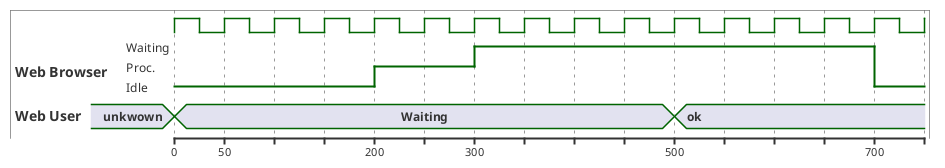 {
  "sha1": "orenmyw1vq7yv45aipfj3yvpqvywcc5",
  "insertion": {
    "when": "2024-06-04T17:28:40.129Z",
    "url": "https://forum.plantuml.net/11130/is-there-a-compact-timing-diagram?show=11287#c11287",
    "user": "plantuml@gmail.com"
  }
}
@startuml
clock clk with period 50
compact robust "Web Browser" as WB
compact concise "Web User" as WU

WU is unkwown

@0
WU is Waiting
WB is Idle

@200
WB is Proc.

@300
WB is Waiting

@500
WU is ok

@700
WB is Idle
@enduml
